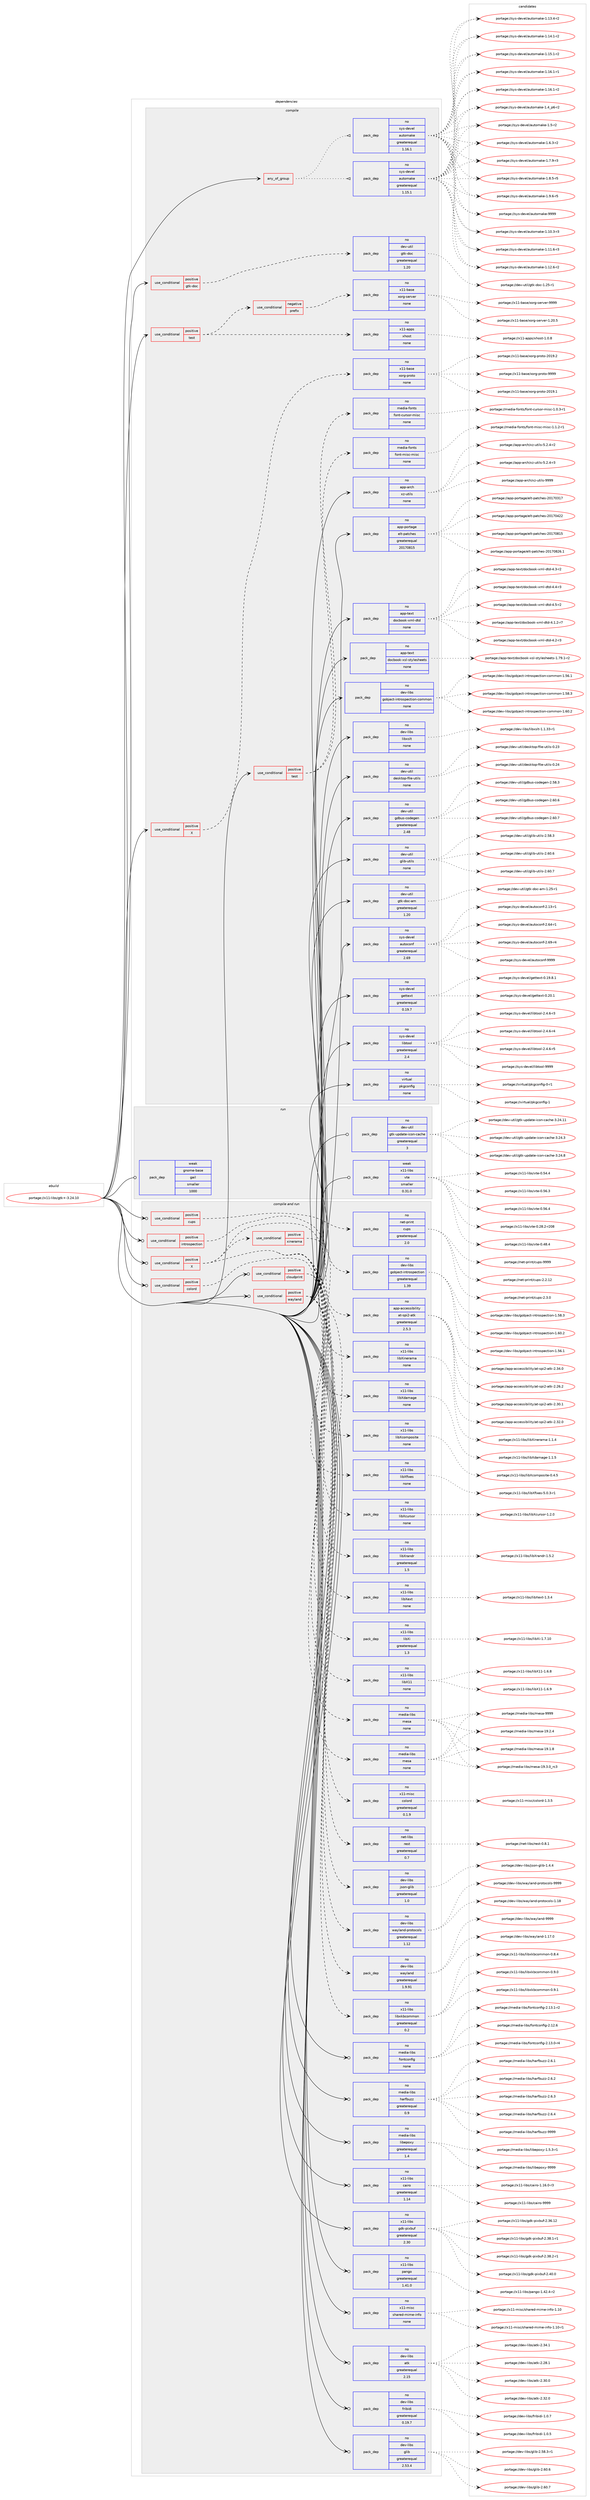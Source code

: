 digraph prolog {

# *************
# Graph options
# *************

newrank=true;
concentrate=true;
compound=true;
graph [rankdir=LR,fontname=Helvetica,fontsize=10,ranksep=1.5];#, ranksep=2.5, nodesep=0.2];
edge  [arrowhead=vee];
node  [fontname=Helvetica,fontsize=10];

# **********
# The ebuild
# **********

subgraph cluster_leftcol {
color=gray;
rank=same;
label=<<i>ebuild</i>>;
id [label="portage://x11-libs/gtk+-3.24.10", color=red, width=4, href="../x11-libs/gtk+-3.24.10.svg"];
}

# ****************
# The dependencies
# ****************

subgraph cluster_midcol {
color=gray;
label=<<i>dependencies</i>>;
subgraph cluster_compile {
fillcolor="#eeeeee";
style=filled;
label=<<i>compile</i>>;
subgraph any7750 {
dependency449501 [label=<<TABLE BORDER="0" CELLBORDER="1" CELLSPACING="0" CELLPADDING="4"><TR><TD CELLPADDING="10">any_of_group</TD></TR></TABLE>>, shape=none, color=red];subgraph pack333468 {
dependency449502 [label=<<TABLE BORDER="0" CELLBORDER="1" CELLSPACING="0" CELLPADDING="4" WIDTH="220"><TR><TD ROWSPAN="6" CELLPADDING="30">pack_dep</TD></TR><TR><TD WIDTH="110">no</TD></TR><TR><TD>sys-devel</TD></TR><TR><TD>automake</TD></TR><TR><TD>greaterequal</TD></TR><TR><TD>1.16.1</TD></TR></TABLE>>, shape=none, color=blue];
}
dependency449501:e -> dependency449502:w [weight=20,style="dotted",arrowhead="oinv"];
subgraph pack333469 {
dependency449503 [label=<<TABLE BORDER="0" CELLBORDER="1" CELLSPACING="0" CELLPADDING="4" WIDTH="220"><TR><TD ROWSPAN="6" CELLPADDING="30">pack_dep</TD></TR><TR><TD WIDTH="110">no</TD></TR><TR><TD>sys-devel</TD></TR><TR><TD>automake</TD></TR><TR><TD>greaterequal</TD></TR><TR><TD>1.15.1</TD></TR></TABLE>>, shape=none, color=blue];
}
dependency449501:e -> dependency449503:w [weight=20,style="dotted",arrowhead="oinv"];
}
id:e -> dependency449501:w [weight=20,style="solid",arrowhead="vee"];
subgraph cond107993 {
dependency449504 [label=<<TABLE BORDER="0" CELLBORDER="1" CELLSPACING="0" CELLPADDING="4"><TR><TD ROWSPAN="3" CELLPADDING="10">use_conditional</TD></TR><TR><TD>positive</TD></TR><TR><TD>X</TD></TR></TABLE>>, shape=none, color=red];
subgraph pack333470 {
dependency449505 [label=<<TABLE BORDER="0" CELLBORDER="1" CELLSPACING="0" CELLPADDING="4" WIDTH="220"><TR><TD ROWSPAN="6" CELLPADDING="30">pack_dep</TD></TR><TR><TD WIDTH="110">no</TD></TR><TR><TD>x11-base</TD></TR><TR><TD>xorg-proto</TD></TR><TR><TD>none</TD></TR><TR><TD></TD></TR></TABLE>>, shape=none, color=blue];
}
dependency449504:e -> dependency449505:w [weight=20,style="dashed",arrowhead="vee"];
}
id:e -> dependency449504:w [weight=20,style="solid",arrowhead="vee"];
subgraph cond107994 {
dependency449506 [label=<<TABLE BORDER="0" CELLBORDER="1" CELLSPACING="0" CELLPADDING="4"><TR><TD ROWSPAN="3" CELLPADDING="10">use_conditional</TD></TR><TR><TD>positive</TD></TR><TR><TD>gtk-doc</TD></TR></TABLE>>, shape=none, color=red];
subgraph pack333471 {
dependency449507 [label=<<TABLE BORDER="0" CELLBORDER="1" CELLSPACING="0" CELLPADDING="4" WIDTH="220"><TR><TD ROWSPAN="6" CELLPADDING="30">pack_dep</TD></TR><TR><TD WIDTH="110">no</TD></TR><TR><TD>dev-util</TD></TR><TR><TD>gtk-doc</TD></TR><TR><TD>greaterequal</TD></TR><TR><TD>1.20</TD></TR></TABLE>>, shape=none, color=blue];
}
dependency449506:e -> dependency449507:w [weight=20,style="dashed",arrowhead="vee"];
}
id:e -> dependency449506:w [weight=20,style="solid",arrowhead="vee"];
subgraph cond107995 {
dependency449508 [label=<<TABLE BORDER="0" CELLBORDER="1" CELLSPACING="0" CELLPADDING="4"><TR><TD ROWSPAN="3" CELLPADDING="10">use_conditional</TD></TR><TR><TD>positive</TD></TR><TR><TD>test</TD></TR></TABLE>>, shape=none, color=red];
subgraph cond107996 {
dependency449509 [label=<<TABLE BORDER="0" CELLBORDER="1" CELLSPACING="0" CELLPADDING="4"><TR><TD ROWSPAN="3" CELLPADDING="10">use_conditional</TD></TR><TR><TD>negative</TD></TR><TR><TD>prefix</TD></TR></TABLE>>, shape=none, color=red];
subgraph pack333472 {
dependency449510 [label=<<TABLE BORDER="0" CELLBORDER="1" CELLSPACING="0" CELLPADDING="4" WIDTH="220"><TR><TD ROWSPAN="6" CELLPADDING="30">pack_dep</TD></TR><TR><TD WIDTH="110">no</TD></TR><TR><TD>x11-base</TD></TR><TR><TD>xorg-server</TD></TR><TR><TD>none</TD></TR><TR><TD></TD></TR></TABLE>>, shape=none, color=blue];
}
dependency449509:e -> dependency449510:w [weight=20,style="dashed",arrowhead="vee"];
}
dependency449508:e -> dependency449509:w [weight=20,style="dashed",arrowhead="vee"];
subgraph pack333473 {
dependency449511 [label=<<TABLE BORDER="0" CELLBORDER="1" CELLSPACING="0" CELLPADDING="4" WIDTH="220"><TR><TD ROWSPAN="6" CELLPADDING="30">pack_dep</TD></TR><TR><TD WIDTH="110">no</TD></TR><TR><TD>x11-apps</TD></TR><TR><TD>xhost</TD></TR><TR><TD>none</TD></TR><TR><TD></TD></TR></TABLE>>, shape=none, color=blue];
}
dependency449508:e -> dependency449511:w [weight=20,style="dashed",arrowhead="vee"];
}
id:e -> dependency449508:w [weight=20,style="solid",arrowhead="vee"];
subgraph cond107997 {
dependency449512 [label=<<TABLE BORDER="0" CELLBORDER="1" CELLSPACING="0" CELLPADDING="4"><TR><TD ROWSPAN="3" CELLPADDING="10">use_conditional</TD></TR><TR><TD>positive</TD></TR><TR><TD>test</TD></TR></TABLE>>, shape=none, color=red];
subgraph pack333474 {
dependency449513 [label=<<TABLE BORDER="0" CELLBORDER="1" CELLSPACING="0" CELLPADDING="4" WIDTH="220"><TR><TD ROWSPAN="6" CELLPADDING="30">pack_dep</TD></TR><TR><TD WIDTH="110">no</TD></TR><TR><TD>media-fonts</TD></TR><TR><TD>font-misc-misc</TD></TR><TR><TD>none</TD></TR><TR><TD></TD></TR></TABLE>>, shape=none, color=blue];
}
dependency449512:e -> dependency449513:w [weight=20,style="dashed",arrowhead="vee"];
subgraph pack333475 {
dependency449514 [label=<<TABLE BORDER="0" CELLBORDER="1" CELLSPACING="0" CELLPADDING="4" WIDTH="220"><TR><TD ROWSPAN="6" CELLPADDING="30">pack_dep</TD></TR><TR><TD WIDTH="110">no</TD></TR><TR><TD>media-fonts</TD></TR><TR><TD>font-cursor-misc</TD></TR><TR><TD>none</TD></TR><TR><TD></TD></TR></TABLE>>, shape=none, color=blue];
}
dependency449512:e -> dependency449514:w [weight=20,style="dashed",arrowhead="vee"];
}
id:e -> dependency449512:w [weight=20,style="solid",arrowhead="vee"];
subgraph pack333476 {
dependency449515 [label=<<TABLE BORDER="0" CELLBORDER="1" CELLSPACING="0" CELLPADDING="4" WIDTH="220"><TR><TD ROWSPAN="6" CELLPADDING="30">pack_dep</TD></TR><TR><TD WIDTH="110">no</TD></TR><TR><TD>app-arch</TD></TR><TR><TD>xz-utils</TD></TR><TR><TD>none</TD></TR><TR><TD></TD></TR></TABLE>>, shape=none, color=blue];
}
id:e -> dependency449515:w [weight=20,style="solid",arrowhead="vee"];
subgraph pack333477 {
dependency449516 [label=<<TABLE BORDER="0" CELLBORDER="1" CELLSPACING="0" CELLPADDING="4" WIDTH="220"><TR><TD ROWSPAN="6" CELLPADDING="30">pack_dep</TD></TR><TR><TD WIDTH="110">no</TD></TR><TR><TD>app-portage</TD></TR><TR><TD>elt-patches</TD></TR><TR><TD>greaterequal</TD></TR><TR><TD>20170815</TD></TR></TABLE>>, shape=none, color=blue];
}
id:e -> dependency449516:w [weight=20,style="solid",arrowhead="vee"];
subgraph pack333478 {
dependency449517 [label=<<TABLE BORDER="0" CELLBORDER="1" CELLSPACING="0" CELLPADDING="4" WIDTH="220"><TR><TD ROWSPAN="6" CELLPADDING="30">pack_dep</TD></TR><TR><TD WIDTH="110">no</TD></TR><TR><TD>app-text</TD></TR><TR><TD>docbook-xml-dtd</TD></TR><TR><TD>none</TD></TR><TR><TD></TD></TR></TABLE>>, shape=none, color=blue];
}
id:e -> dependency449517:w [weight=20,style="solid",arrowhead="vee"];
subgraph pack333479 {
dependency449518 [label=<<TABLE BORDER="0" CELLBORDER="1" CELLSPACING="0" CELLPADDING="4" WIDTH="220"><TR><TD ROWSPAN="6" CELLPADDING="30">pack_dep</TD></TR><TR><TD WIDTH="110">no</TD></TR><TR><TD>app-text</TD></TR><TR><TD>docbook-xsl-stylesheets</TD></TR><TR><TD>none</TD></TR><TR><TD></TD></TR></TABLE>>, shape=none, color=blue];
}
id:e -> dependency449518:w [weight=20,style="solid",arrowhead="vee"];
subgraph pack333480 {
dependency449519 [label=<<TABLE BORDER="0" CELLBORDER="1" CELLSPACING="0" CELLPADDING="4" WIDTH="220"><TR><TD ROWSPAN="6" CELLPADDING="30">pack_dep</TD></TR><TR><TD WIDTH="110">no</TD></TR><TR><TD>dev-libs</TD></TR><TR><TD>gobject-introspection-common</TD></TR><TR><TD>none</TD></TR><TR><TD></TD></TR></TABLE>>, shape=none, color=blue];
}
id:e -> dependency449519:w [weight=20,style="solid",arrowhead="vee"];
subgraph pack333481 {
dependency449520 [label=<<TABLE BORDER="0" CELLBORDER="1" CELLSPACING="0" CELLPADDING="4" WIDTH="220"><TR><TD ROWSPAN="6" CELLPADDING="30">pack_dep</TD></TR><TR><TD WIDTH="110">no</TD></TR><TR><TD>dev-libs</TD></TR><TR><TD>libxslt</TD></TR><TR><TD>none</TD></TR><TR><TD></TD></TR></TABLE>>, shape=none, color=blue];
}
id:e -> dependency449520:w [weight=20,style="solid",arrowhead="vee"];
subgraph pack333482 {
dependency449521 [label=<<TABLE BORDER="0" CELLBORDER="1" CELLSPACING="0" CELLPADDING="4" WIDTH="220"><TR><TD ROWSPAN="6" CELLPADDING="30">pack_dep</TD></TR><TR><TD WIDTH="110">no</TD></TR><TR><TD>dev-util</TD></TR><TR><TD>desktop-file-utils</TD></TR><TR><TD>none</TD></TR><TR><TD></TD></TR></TABLE>>, shape=none, color=blue];
}
id:e -> dependency449521:w [weight=20,style="solid",arrowhead="vee"];
subgraph pack333483 {
dependency449522 [label=<<TABLE BORDER="0" CELLBORDER="1" CELLSPACING="0" CELLPADDING="4" WIDTH="220"><TR><TD ROWSPAN="6" CELLPADDING="30">pack_dep</TD></TR><TR><TD WIDTH="110">no</TD></TR><TR><TD>dev-util</TD></TR><TR><TD>gdbus-codegen</TD></TR><TR><TD>greaterequal</TD></TR><TR><TD>2.48</TD></TR></TABLE>>, shape=none, color=blue];
}
id:e -> dependency449522:w [weight=20,style="solid",arrowhead="vee"];
subgraph pack333484 {
dependency449523 [label=<<TABLE BORDER="0" CELLBORDER="1" CELLSPACING="0" CELLPADDING="4" WIDTH="220"><TR><TD ROWSPAN="6" CELLPADDING="30">pack_dep</TD></TR><TR><TD WIDTH="110">no</TD></TR><TR><TD>dev-util</TD></TR><TR><TD>glib-utils</TD></TR><TR><TD>none</TD></TR><TR><TD></TD></TR></TABLE>>, shape=none, color=blue];
}
id:e -> dependency449523:w [weight=20,style="solid",arrowhead="vee"];
subgraph pack333485 {
dependency449524 [label=<<TABLE BORDER="0" CELLBORDER="1" CELLSPACING="0" CELLPADDING="4" WIDTH="220"><TR><TD ROWSPAN="6" CELLPADDING="30">pack_dep</TD></TR><TR><TD WIDTH="110">no</TD></TR><TR><TD>dev-util</TD></TR><TR><TD>gtk-doc-am</TD></TR><TR><TD>greaterequal</TD></TR><TR><TD>1.20</TD></TR></TABLE>>, shape=none, color=blue];
}
id:e -> dependency449524:w [weight=20,style="solid",arrowhead="vee"];
subgraph pack333486 {
dependency449525 [label=<<TABLE BORDER="0" CELLBORDER="1" CELLSPACING="0" CELLPADDING="4" WIDTH="220"><TR><TD ROWSPAN="6" CELLPADDING="30">pack_dep</TD></TR><TR><TD WIDTH="110">no</TD></TR><TR><TD>sys-devel</TD></TR><TR><TD>autoconf</TD></TR><TR><TD>greaterequal</TD></TR><TR><TD>2.69</TD></TR></TABLE>>, shape=none, color=blue];
}
id:e -> dependency449525:w [weight=20,style="solid",arrowhead="vee"];
subgraph pack333487 {
dependency449526 [label=<<TABLE BORDER="0" CELLBORDER="1" CELLSPACING="0" CELLPADDING="4" WIDTH="220"><TR><TD ROWSPAN="6" CELLPADDING="30">pack_dep</TD></TR><TR><TD WIDTH="110">no</TD></TR><TR><TD>sys-devel</TD></TR><TR><TD>gettext</TD></TR><TR><TD>greaterequal</TD></TR><TR><TD>0.19.7</TD></TR></TABLE>>, shape=none, color=blue];
}
id:e -> dependency449526:w [weight=20,style="solid",arrowhead="vee"];
subgraph pack333488 {
dependency449527 [label=<<TABLE BORDER="0" CELLBORDER="1" CELLSPACING="0" CELLPADDING="4" WIDTH="220"><TR><TD ROWSPAN="6" CELLPADDING="30">pack_dep</TD></TR><TR><TD WIDTH="110">no</TD></TR><TR><TD>sys-devel</TD></TR><TR><TD>libtool</TD></TR><TR><TD>greaterequal</TD></TR><TR><TD>2.4</TD></TR></TABLE>>, shape=none, color=blue];
}
id:e -> dependency449527:w [weight=20,style="solid",arrowhead="vee"];
subgraph pack333489 {
dependency449528 [label=<<TABLE BORDER="0" CELLBORDER="1" CELLSPACING="0" CELLPADDING="4" WIDTH="220"><TR><TD ROWSPAN="6" CELLPADDING="30">pack_dep</TD></TR><TR><TD WIDTH="110">no</TD></TR><TR><TD>virtual</TD></TR><TR><TD>pkgconfig</TD></TR><TR><TD>none</TD></TR><TR><TD></TD></TR></TABLE>>, shape=none, color=blue];
}
id:e -> dependency449528:w [weight=20,style="solid",arrowhead="vee"];
}
subgraph cluster_compileandrun {
fillcolor="#eeeeee";
style=filled;
label=<<i>compile and run</i>>;
subgraph cond107998 {
dependency449529 [label=<<TABLE BORDER="0" CELLBORDER="1" CELLSPACING="0" CELLPADDING="4"><TR><TD ROWSPAN="3" CELLPADDING="10">use_conditional</TD></TR><TR><TD>positive</TD></TR><TR><TD>X</TD></TR></TABLE>>, shape=none, color=red];
subgraph pack333490 {
dependency449530 [label=<<TABLE BORDER="0" CELLBORDER="1" CELLSPACING="0" CELLPADDING="4" WIDTH="220"><TR><TD ROWSPAN="6" CELLPADDING="30">pack_dep</TD></TR><TR><TD WIDTH="110">no</TD></TR><TR><TD>app-accessibility</TD></TR><TR><TD>at-spi2-atk</TD></TR><TR><TD>greaterequal</TD></TR><TR><TD>2.5.3</TD></TR></TABLE>>, shape=none, color=blue];
}
dependency449529:e -> dependency449530:w [weight=20,style="dashed",arrowhead="vee"];
subgraph pack333491 {
dependency449531 [label=<<TABLE BORDER="0" CELLBORDER="1" CELLSPACING="0" CELLPADDING="4" WIDTH="220"><TR><TD ROWSPAN="6" CELLPADDING="30">pack_dep</TD></TR><TR><TD WIDTH="110">no</TD></TR><TR><TD>media-libs</TD></TR><TR><TD>mesa</TD></TR><TR><TD>none</TD></TR><TR><TD></TD></TR></TABLE>>, shape=none, color=blue];
}
dependency449529:e -> dependency449531:w [weight=20,style="dashed",arrowhead="vee"];
subgraph pack333492 {
dependency449532 [label=<<TABLE BORDER="0" CELLBORDER="1" CELLSPACING="0" CELLPADDING="4" WIDTH="220"><TR><TD ROWSPAN="6" CELLPADDING="30">pack_dep</TD></TR><TR><TD WIDTH="110">no</TD></TR><TR><TD>x11-libs</TD></TR><TR><TD>libX11</TD></TR><TR><TD>none</TD></TR><TR><TD></TD></TR></TABLE>>, shape=none, color=blue];
}
dependency449529:e -> dependency449532:w [weight=20,style="dashed",arrowhead="vee"];
subgraph pack333493 {
dependency449533 [label=<<TABLE BORDER="0" CELLBORDER="1" CELLSPACING="0" CELLPADDING="4" WIDTH="220"><TR><TD ROWSPAN="6" CELLPADDING="30">pack_dep</TD></TR><TR><TD WIDTH="110">no</TD></TR><TR><TD>x11-libs</TD></TR><TR><TD>libXi</TD></TR><TR><TD>greaterequal</TD></TR><TR><TD>1.3</TD></TR></TABLE>>, shape=none, color=blue];
}
dependency449529:e -> dependency449533:w [weight=20,style="dashed",arrowhead="vee"];
subgraph pack333494 {
dependency449534 [label=<<TABLE BORDER="0" CELLBORDER="1" CELLSPACING="0" CELLPADDING="4" WIDTH="220"><TR><TD ROWSPAN="6" CELLPADDING="30">pack_dep</TD></TR><TR><TD WIDTH="110">no</TD></TR><TR><TD>x11-libs</TD></TR><TR><TD>libXext</TD></TR><TR><TD>none</TD></TR><TR><TD></TD></TR></TABLE>>, shape=none, color=blue];
}
dependency449529:e -> dependency449534:w [weight=20,style="dashed",arrowhead="vee"];
subgraph pack333495 {
dependency449535 [label=<<TABLE BORDER="0" CELLBORDER="1" CELLSPACING="0" CELLPADDING="4" WIDTH="220"><TR><TD ROWSPAN="6" CELLPADDING="30">pack_dep</TD></TR><TR><TD WIDTH="110">no</TD></TR><TR><TD>x11-libs</TD></TR><TR><TD>libXrandr</TD></TR><TR><TD>greaterequal</TD></TR><TR><TD>1.5</TD></TR></TABLE>>, shape=none, color=blue];
}
dependency449529:e -> dependency449535:w [weight=20,style="dashed",arrowhead="vee"];
subgraph pack333496 {
dependency449536 [label=<<TABLE BORDER="0" CELLBORDER="1" CELLSPACING="0" CELLPADDING="4" WIDTH="220"><TR><TD ROWSPAN="6" CELLPADDING="30">pack_dep</TD></TR><TR><TD WIDTH="110">no</TD></TR><TR><TD>x11-libs</TD></TR><TR><TD>libXcursor</TD></TR><TR><TD>none</TD></TR><TR><TD></TD></TR></TABLE>>, shape=none, color=blue];
}
dependency449529:e -> dependency449536:w [weight=20,style="dashed",arrowhead="vee"];
subgraph pack333497 {
dependency449537 [label=<<TABLE BORDER="0" CELLBORDER="1" CELLSPACING="0" CELLPADDING="4" WIDTH="220"><TR><TD ROWSPAN="6" CELLPADDING="30">pack_dep</TD></TR><TR><TD WIDTH="110">no</TD></TR><TR><TD>x11-libs</TD></TR><TR><TD>libXfixes</TD></TR><TR><TD>none</TD></TR><TR><TD></TD></TR></TABLE>>, shape=none, color=blue];
}
dependency449529:e -> dependency449537:w [weight=20,style="dashed",arrowhead="vee"];
subgraph pack333498 {
dependency449538 [label=<<TABLE BORDER="0" CELLBORDER="1" CELLSPACING="0" CELLPADDING="4" WIDTH="220"><TR><TD ROWSPAN="6" CELLPADDING="30">pack_dep</TD></TR><TR><TD WIDTH="110">no</TD></TR><TR><TD>x11-libs</TD></TR><TR><TD>libXcomposite</TD></TR><TR><TD>none</TD></TR><TR><TD></TD></TR></TABLE>>, shape=none, color=blue];
}
dependency449529:e -> dependency449538:w [weight=20,style="dashed",arrowhead="vee"];
subgraph pack333499 {
dependency449539 [label=<<TABLE BORDER="0" CELLBORDER="1" CELLSPACING="0" CELLPADDING="4" WIDTH="220"><TR><TD ROWSPAN="6" CELLPADDING="30">pack_dep</TD></TR><TR><TD WIDTH="110">no</TD></TR><TR><TD>x11-libs</TD></TR><TR><TD>libXdamage</TD></TR><TR><TD>none</TD></TR><TR><TD></TD></TR></TABLE>>, shape=none, color=blue];
}
dependency449529:e -> dependency449539:w [weight=20,style="dashed",arrowhead="vee"];
subgraph cond107999 {
dependency449540 [label=<<TABLE BORDER="0" CELLBORDER="1" CELLSPACING="0" CELLPADDING="4"><TR><TD ROWSPAN="3" CELLPADDING="10">use_conditional</TD></TR><TR><TD>positive</TD></TR><TR><TD>xinerama</TD></TR></TABLE>>, shape=none, color=red];
subgraph pack333500 {
dependency449541 [label=<<TABLE BORDER="0" CELLBORDER="1" CELLSPACING="0" CELLPADDING="4" WIDTH="220"><TR><TD ROWSPAN="6" CELLPADDING="30">pack_dep</TD></TR><TR><TD WIDTH="110">no</TD></TR><TR><TD>x11-libs</TD></TR><TR><TD>libXinerama</TD></TR><TR><TD>none</TD></TR><TR><TD></TD></TR></TABLE>>, shape=none, color=blue];
}
dependency449540:e -> dependency449541:w [weight=20,style="dashed",arrowhead="vee"];
}
dependency449529:e -> dependency449540:w [weight=20,style="dashed",arrowhead="vee"];
}
id:e -> dependency449529:w [weight=20,style="solid",arrowhead="odotvee"];
subgraph cond108000 {
dependency449542 [label=<<TABLE BORDER="0" CELLBORDER="1" CELLSPACING="0" CELLPADDING="4"><TR><TD ROWSPAN="3" CELLPADDING="10">use_conditional</TD></TR><TR><TD>positive</TD></TR><TR><TD>cloudprint</TD></TR></TABLE>>, shape=none, color=red];
subgraph pack333501 {
dependency449543 [label=<<TABLE BORDER="0" CELLBORDER="1" CELLSPACING="0" CELLPADDING="4" WIDTH="220"><TR><TD ROWSPAN="6" CELLPADDING="30">pack_dep</TD></TR><TR><TD WIDTH="110">no</TD></TR><TR><TD>net-libs</TD></TR><TR><TD>rest</TD></TR><TR><TD>greaterequal</TD></TR><TR><TD>0.7</TD></TR></TABLE>>, shape=none, color=blue];
}
dependency449542:e -> dependency449543:w [weight=20,style="dashed",arrowhead="vee"];
subgraph pack333502 {
dependency449544 [label=<<TABLE BORDER="0" CELLBORDER="1" CELLSPACING="0" CELLPADDING="4" WIDTH="220"><TR><TD ROWSPAN="6" CELLPADDING="30">pack_dep</TD></TR><TR><TD WIDTH="110">no</TD></TR><TR><TD>dev-libs</TD></TR><TR><TD>json-glib</TD></TR><TR><TD>greaterequal</TD></TR><TR><TD>1.0</TD></TR></TABLE>>, shape=none, color=blue];
}
dependency449542:e -> dependency449544:w [weight=20,style="dashed",arrowhead="vee"];
}
id:e -> dependency449542:w [weight=20,style="solid",arrowhead="odotvee"];
subgraph cond108001 {
dependency449545 [label=<<TABLE BORDER="0" CELLBORDER="1" CELLSPACING="0" CELLPADDING="4"><TR><TD ROWSPAN="3" CELLPADDING="10">use_conditional</TD></TR><TR><TD>positive</TD></TR><TR><TD>colord</TD></TR></TABLE>>, shape=none, color=red];
subgraph pack333503 {
dependency449546 [label=<<TABLE BORDER="0" CELLBORDER="1" CELLSPACING="0" CELLPADDING="4" WIDTH="220"><TR><TD ROWSPAN="6" CELLPADDING="30">pack_dep</TD></TR><TR><TD WIDTH="110">no</TD></TR><TR><TD>x11-misc</TD></TR><TR><TD>colord</TD></TR><TR><TD>greaterequal</TD></TR><TR><TD>0.1.9</TD></TR></TABLE>>, shape=none, color=blue];
}
dependency449545:e -> dependency449546:w [weight=20,style="dashed",arrowhead="vee"];
}
id:e -> dependency449545:w [weight=20,style="solid",arrowhead="odotvee"];
subgraph cond108002 {
dependency449547 [label=<<TABLE BORDER="0" CELLBORDER="1" CELLSPACING="0" CELLPADDING="4"><TR><TD ROWSPAN="3" CELLPADDING="10">use_conditional</TD></TR><TR><TD>positive</TD></TR><TR><TD>cups</TD></TR></TABLE>>, shape=none, color=red];
subgraph pack333504 {
dependency449548 [label=<<TABLE BORDER="0" CELLBORDER="1" CELLSPACING="0" CELLPADDING="4" WIDTH="220"><TR><TD ROWSPAN="6" CELLPADDING="30">pack_dep</TD></TR><TR><TD WIDTH="110">no</TD></TR><TR><TD>net-print</TD></TR><TR><TD>cups</TD></TR><TR><TD>greaterequal</TD></TR><TR><TD>2.0</TD></TR></TABLE>>, shape=none, color=blue];
}
dependency449547:e -> dependency449548:w [weight=20,style="dashed",arrowhead="vee"];
}
id:e -> dependency449547:w [weight=20,style="solid",arrowhead="odotvee"];
subgraph cond108003 {
dependency449549 [label=<<TABLE BORDER="0" CELLBORDER="1" CELLSPACING="0" CELLPADDING="4"><TR><TD ROWSPAN="3" CELLPADDING="10">use_conditional</TD></TR><TR><TD>positive</TD></TR><TR><TD>introspection</TD></TR></TABLE>>, shape=none, color=red];
subgraph pack333505 {
dependency449550 [label=<<TABLE BORDER="0" CELLBORDER="1" CELLSPACING="0" CELLPADDING="4" WIDTH="220"><TR><TD ROWSPAN="6" CELLPADDING="30">pack_dep</TD></TR><TR><TD WIDTH="110">no</TD></TR><TR><TD>dev-libs</TD></TR><TR><TD>gobject-introspection</TD></TR><TR><TD>greaterequal</TD></TR><TR><TD>1.39</TD></TR></TABLE>>, shape=none, color=blue];
}
dependency449549:e -> dependency449550:w [weight=20,style="dashed",arrowhead="vee"];
}
id:e -> dependency449549:w [weight=20,style="solid",arrowhead="odotvee"];
subgraph cond108004 {
dependency449551 [label=<<TABLE BORDER="0" CELLBORDER="1" CELLSPACING="0" CELLPADDING="4"><TR><TD ROWSPAN="3" CELLPADDING="10">use_conditional</TD></TR><TR><TD>positive</TD></TR><TR><TD>wayland</TD></TR></TABLE>>, shape=none, color=red];
subgraph pack333506 {
dependency449552 [label=<<TABLE BORDER="0" CELLBORDER="1" CELLSPACING="0" CELLPADDING="4" WIDTH="220"><TR><TD ROWSPAN="6" CELLPADDING="30">pack_dep</TD></TR><TR><TD WIDTH="110">no</TD></TR><TR><TD>dev-libs</TD></TR><TR><TD>wayland</TD></TR><TR><TD>greaterequal</TD></TR><TR><TD>1.9.91</TD></TR></TABLE>>, shape=none, color=blue];
}
dependency449551:e -> dependency449552:w [weight=20,style="dashed",arrowhead="vee"];
subgraph pack333507 {
dependency449553 [label=<<TABLE BORDER="0" CELLBORDER="1" CELLSPACING="0" CELLPADDING="4" WIDTH="220"><TR><TD ROWSPAN="6" CELLPADDING="30">pack_dep</TD></TR><TR><TD WIDTH="110">no</TD></TR><TR><TD>dev-libs</TD></TR><TR><TD>wayland-protocols</TD></TR><TR><TD>greaterequal</TD></TR><TR><TD>1.12</TD></TR></TABLE>>, shape=none, color=blue];
}
dependency449551:e -> dependency449553:w [weight=20,style="dashed",arrowhead="vee"];
subgraph pack333508 {
dependency449554 [label=<<TABLE BORDER="0" CELLBORDER="1" CELLSPACING="0" CELLPADDING="4" WIDTH="220"><TR><TD ROWSPAN="6" CELLPADDING="30">pack_dep</TD></TR><TR><TD WIDTH="110">no</TD></TR><TR><TD>media-libs</TD></TR><TR><TD>mesa</TD></TR><TR><TD>none</TD></TR><TR><TD></TD></TR></TABLE>>, shape=none, color=blue];
}
dependency449551:e -> dependency449554:w [weight=20,style="dashed",arrowhead="vee"];
subgraph pack333509 {
dependency449555 [label=<<TABLE BORDER="0" CELLBORDER="1" CELLSPACING="0" CELLPADDING="4" WIDTH="220"><TR><TD ROWSPAN="6" CELLPADDING="30">pack_dep</TD></TR><TR><TD WIDTH="110">no</TD></TR><TR><TD>x11-libs</TD></TR><TR><TD>libxkbcommon</TD></TR><TR><TD>greaterequal</TD></TR><TR><TD>0.2</TD></TR></TABLE>>, shape=none, color=blue];
}
dependency449551:e -> dependency449555:w [weight=20,style="dashed",arrowhead="vee"];
}
id:e -> dependency449551:w [weight=20,style="solid",arrowhead="odotvee"];
subgraph pack333510 {
dependency449556 [label=<<TABLE BORDER="0" CELLBORDER="1" CELLSPACING="0" CELLPADDING="4" WIDTH="220"><TR><TD ROWSPAN="6" CELLPADDING="30">pack_dep</TD></TR><TR><TD WIDTH="110">no</TD></TR><TR><TD>dev-libs</TD></TR><TR><TD>atk</TD></TR><TR><TD>greaterequal</TD></TR><TR><TD>2.15</TD></TR></TABLE>>, shape=none, color=blue];
}
id:e -> dependency449556:w [weight=20,style="solid",arrowhead="odotvee"];
subgraph pack333511 {
dependency449557 [label=<<TABLE BORDER="0" CELLBORDER="1" CELLSPACING="0" CELLPADDING="4" WIDTH="220"><TR><TD ROWSPAN="6" CELLPADDING="30">pack_dep</TD></TR><TR><TD WIDTH="110">no</TD></TR><TR><TD>dev-libs</TD></TR><TR><TD>fribidi</TD></TR><TR><TD>greaterequal</TD></TR><TR><TD>0.19.7</TD></TR></TABLE>>, shape=none, color=blue];
}
id:e -> dependency449557:w [weight=20,style="solid",arrowhead="odotvee"];
subgraph pack333512 {
dependency449558 [label=<<TABLE BORDER="0" CELLBORDER="1" CELLSPACING="0" CELLPADDING="4" WIDTH="220"><TR><TD ROWSPAN="6" CELLPADDING="30">pack_dep</TD></TR><TR><TD WIDTH="110">no</TD></TR><TR><TD>dev-libs</TD></TR><TR><TD>glib</TD></TR><TR><TD>greaterequal</TD></TR><TR><TD>2.53.4</TD></TR></TABLE>>, shape=none, color=blue];
}
id:e -> dependency449558:w [weight=20,style="solid",arrowhead="odotvee"];
subgraph pack333513 {
dependency449559 [label=<<TABLE BORDER="0" CELLBORDER="1" CELLSPACING="0" CELLPADDING="4" WIDTH="220"><TR><TD ROWSPAN="6" CELLPADDING="30">pack_dep</TD></TR><TR><TD WIDTH="110">no</TD></TR><TR><TD>media-libs</TD></TR><TR><TD>fontconfig</TD></TR><TR><TD>none</TD></TR><TR><TD></TD></TR></TABLE>>, shape=none, color=blue];
}
id:e -> dependency449559:w [weight=20,style="solid",arrowhead="odotvee"];
subgraph pack333514 {
dependency449560 [label=<<TABLE BORDER="0" CELLBORDER="1" CELLSPACING="0" CELLPADDING="4" WIDTH="220"><TR><TD ROWSPAN="6" CELLPADDING="30">pack_dep</TD></TR><TR><TD WIDTH="110">no</TD></TR><TR><TD>media-libs</TD></TR><TR><TD>harfbuzz</TD></TR><TR><TD>greaterequal</TD></TR><TR><TD>0.9</TD></TR></TABLE>>, shape=none, color=blue];
}
id:e -> dependency449560:w [weight=20,style="solid",arrowhead="odotvee"];
subgraph pack333515 {
dependency449561 [label=<<TABLE BORDER="0" CELLBORDER="1" CELLSPACING="0" CELLPADDING="4" WIDTH="220"><TR><TD ROWSPAN="6" CELLPADDING="30">pack_dep</TD></TR><TR><TD WIDTH="110">no</TD></TR><TR><TD>media-libs</TD></TR><TR><TD>libepoxy</TD></TR><TR><TD>greaterequal</TD></TR><TR><TD>1.4</TD></TR></TABLE>>, shape=none, color=blue];
}
id:e -> dependency449561:w [weight=20,style="solid",arrowhead="odotvee"];
subgraph pack333516 {
dependency449562 [label=<<TABLE BORDER="0" CELLBORDER="1" CELLSPACING="0" CELLPADDING="4" WIDTH="220"><TR><TD ROWSPAN="6" CELLPADDING="30">pack_dep</TD></TR><TR><TD WIDTH="110">no</TD></TR><TR><TD>x11-libs</TD></TR><TR><TD>cairo</TD></TR><TR><TD>greaterequal</TD></TR><TR><TD>1.14</TD></TR></TABLE>>, shape=none, color=blue];
}
id:e -> dependency449562:w [weight=20,style="solid",arrowhead="odotvee"];
subgraph pack333517 {
dependency449563 [label=<<TABLE BORDER="0" CELLBORDER="1" CELLSPACING="0" CELLPADDING="4" WIDTH="220"><TR><TD ROWSPAN="6" CELLPADDING="30">pack_dep</TD></TR><TR><TD WIDTH="110">no</TD></TR><TR><TD>x11-libs</TD></TR><TR><TD>gdk-pixbuf</TD></TR><TR><TD>greaterequal</TD></TR><TR><TD>2.30</TD></TR></TABLE>>, shape=none, color=blue];
}
id:e -> dependency449563:w [weight=20,style="solid",arrowhead="odotvee"];
subgraph pack333518 {
dependency449564 [label=<<TABLE BORDER="0" CELLBORDER="1" CELLSPACING="0" CELLPADDING="4" WIDTH="220"><TR><TD ROWSPAN="6" CELLPADDING="30">pack_dep</TD></TR><TR><TD WIDTH="110">no</TD></TR><TR><TD>x11-libs</TD></TR><TR><TD>pango</TD></TR><TR><TD>greaterequal</TD></TR><TR><TD>1.41.0</TD></TR></TABLE>>, shape=none, color=blue];
}
id:e -> dependency449564:w [weight=20,style="solid",arrowhead="odotvee"];
subgraph pack333519 {
dependency449565 [label=<<TABLE BORDER="0" CELLBORDER="1" CELLSPACING="0" CELLPADDING="4" WIDTH="220"><TR><TD ROWSPAN="6" CELLPADDING="30">pack_dep</TD></TR><TR><TD WIDTH="110">no</TD></TR><TR><TD>x11-misc</TD></TR><TR><TD>shared-mime-info</TD></TR><TR><TD>none</TD></TR><TR><TD></TD></TR></TABLE>>, shape=none, color=blue];
}
id:e -> dependency449565:w [weight=20,style="solid",arrowhead="odotvee"];
}
subgraph cluster_run {
fillcolor="#eeeeee";
style=filled;
label=<<i>run</i>>;
subgraph pack333520 {
dependency449566 [label=<<TABLE BORDER="0" CELLBORDER="1" CELLSPACING="0" CELLPADDING="4" WIDTH="220"><TR><TD ROWSPAN="6" CELLPADDING="30">pack_dep</TD></TR><TR><TD WIDTH="110">no</TD></TR><TR><TD>dev-util</TD></TR><TR><TD>gtk-update-icon-cache</TD></TR><TR><TD>greaterequal</TD></TR><TR><TD>3</TD></TR></TABLE>>, shape=none, color=blue];
}
id:e -> dependency449566:w [weight=20,style="solid",arrowhead="odot"];
subgraph pack333521 {
dependency449567 [label=<<TABLE BORDER="0" CELLBORDER="1" CELLSPACING="0" CELLPADDING="4" WIDTH="220"><TR><TD ROWSPAN="6" CELLPADDING="30">pack_dep</TD></TR><TR><TD WIDTH="110">weak</TD></TR><TR><TD>gnome-base</TD></TR><TR><TD>gail</TD></TR><TR><TD>smaller</TD></TR><TR><TD>1000</TD></TR></TABLE>>, shape=none, color=blue];
}
id:e -> dependency449567:w [weight=20,style="solid",arrowhead="odot"];
subgraph pack333522 {
dependency449568 [label=<<TABLE BORDER="0" CELLBORDER="1" CELLSPACING="0" CELLPADDING="4" WIDTH="220"><TR><TD ROWSPAN="6" CELLPADDING="30">pack_dep</TD></TR><TR><TD WIDTH="110">weak</TD></TR><TR><TD>x11-libs</TD></TR><TR><TD>vte</TD></TR><TR><TD>smaller</TD></TR><TR><TD>0.31.0</TD></TR></TABLE>>, shape=none, color=blue];
}
id:e -> dependency449568:w [weight=20,style="solid",arrowhead="odot"];
}
}

# **************
# The candidates
# **************

subgraph cluster_choices {
rank=same;
color=gray;
label=<<i>candidates</i>>;

subgraph choice333468 {
color=black;
nodesep=1;
choiceportage11512111545100101118101108479711711611110997107101454946494846514511451 [label="portage://sys-devel/automake-1.10.3-r3", color=red, width=4,href="../sys-devel/automake-1.10.3-r3.svg"];
choiceportage11512111545100101118101108479711711611110997107101454946494946544511451 [label="portage://sys-devel/automake-1.11.6-r3", color=red, width=4,href="../sys-devel/automake-1.11.6-r3.svg"];
choiceportage11512111545100101118101108479711711611110997107101454946495046544511450 [label="portage://sys-devel/automake-1.12.6-r2", color=red, width=4,href="../sys-devel/automake-1.12.6-r2.svg"];
choiceportage11512111545100101118101108479711711611110997107101454946495146524511450 [label="portage://sys-devel/automake-1.13.4-r2", color=red, width=4,href="../sys-devel/automake-1.13.4-r2.svg"];
choiceportage11512111545100101118101108479711711611110997107101454946495246494511450 [label="portage://sys-devel/automake-1.14.1-r2", color=red, width=4,href="../sys-devel/automake-1.14.1-r2.svg"];
choiceportage11512111545100101118101108479711711611110997107101454946495346494511450 [label="portage://sys-devel/automake-1.15.1-r2", color=red, width=4,href="../sys-devel/automake-1.15.1-r2.svg"];
choiceportage11512111545100101118101108479711711611110997107101454946495446494511449 [label="portage://sys-devel/automake-1.16.1-r1", color=red, width=4,href="../sys-devel/automake-1.16.1-r1.svg"];
choiceportage11512111545100101118101108479711711611110997107101454946495446494511450 [label="portage://sys-devel/automake-1.16.1-r2", color=red, width=4,href="../sys-devel/automake-1.16.1-r2.svg"];
choiceportage115121115451001011181011084797117116111109971071014549465295112544511450 [label="portage://sys-devel/automake-1.4_p6-r2", color=red, width=4,href="../sys-devel/automake-1.4_p6-r2.svg"];
choiceportage11512111545100101118101108479711711611110997107101454946534511450 [label="portage://sys-devel/automake-1.5-r2", color=red, width=4,href="../sys-devel/automake-1.5-r2.svg"];
choiceportage115121115451001011181011084797117116111109971071014549465446514511450 [label="portage://sys-devel/automake-1.6.3-r2", color=red, width=4,href="../sys-devel/automake-1.6.3-r2.svg"];
choiceportage115121115451001011181011084797117116111109971071014549465546574511451 [label="portage://sys-devel/automake-1.7.9-r3", color=red, width=4,href="../sys-devel/automake-1.7.9-r3.svg"];
choiceportage115121115451001011181011084797117116111109971071014549465646534511453 [label="portage://sys-devel/automake-1.8.5-r5", color=red, width=4,href="../sys-devel/automake-1.8.5-r5.svg"];
choiceportage115121115451001011181011084797117116111109971071014549465746544511453 [label="portage://sys-devel/automake-1.9.6-r5", color=red, width=4,href="../sys-devel/automake-1.9.6-r5.svg"];
choiceportage115121115451001011181011084797117116111109971071014557575757 [label="portage://sys-devel/automake-9999", color=red, width=4,href="../sys-devel/automake-9999.svg"];
dependency449502:e -> choiceportage11512111545100101118101108479711711611110997107101454946494846514511451:w [style=dotted,weight="100"];
dependency449502:e -> choiceportage11512111545100101118101108479711711611110997107101454946494946544511451:w [style=dotted,weight="100"];
dependency449502:e -> choiceportage11512111545100101118101108479711711611110997107101454946495046544511450:w [style=dotted,weight="100"];
dependency449502:e -> choiceportage11512111545100101118101108479711711611110997107101454946495146524511450:w [style=dotted,weight="100"];
dependency449502:e -> choiceportage11512111545100101118101108479711711611110997107101454946495246494511450:w [style=dotted,weight="100"];
dependency449502:e -> choiceportage11512111545100101118101108479711711611110997107101454946495346494511450:w [style=dotted,weight="100"];
dependency449502:e -> choiceportage11512111545100101118101108479711711611110997107101454946495446494511449:w [style=dotted,weight="100"];
dependency449502:e -> choiceportage11512111545100101118101108479711711611110997107101454946495446494511450:w [style=dotted,weight="100"];
dependency449502:e -> choiceportage115121115451001011181011084797117116111109971071014549465295112544511450:w [style=dotted,weight="100"];
dependency449502:e -> choiceportage11512111545100101118101108479711711611110997107101454946534511450:w [style=dotted,weight="100"];
dependency449502:e -> choiceportage115121115451001011181011084797117116111109971071014549465446514511450:w [style=dotted,weight="100"];
dependency449502:e -> choiceportage115121115451001011181011084797117116111109971071014549465546574511451:w [style=dotted,weight="100"];
dependency449502:e -> choiceportage115121115451001011181011084797117116111109971071014549465646534511453:w [style=dotted,weight="100"];
dependency449502:e -> choiceportage115121115451001011181011084797117116111109971071014549465746544511453:w [style=dotted,weight="100"];
dependency449502:e -> choiceportage115121115451001011181011084797117116111109971071014557575757:w [style=dotted,weight="100"];
}
subgraph choice333469 {
color=black;
nodesep=1;
choiceportage11512111545100101118101108479711711611110997107101454946494846514511451 [label="portage://sys-devel/automake-1.10.3-r3", color=red, width=4,href="../sys-devel/automake-1.10.3-r3.svg"];
choiceportage11512111545100101118101108479711711611110997107101454946494946544511451 [label="portage://sys-devel/automake-1.11.6-r3", color=red, width=4,href="../sys-devel/automake-1.11.6-r3.svg"];
choiceportage11512111545100101118101108479711711611110997107101454946495046544511450 [label="portage://sys-devel/automake-1.12.6-r2", color=red, width=4,href="../sys-devel/automake-1.12.6-r2.svg"];
choiceportage11512111545100101118101108479711711611110997107101454946495146524511450 [label="portage://sys-devel/automake-1.13.4-r2", color=red, width=4,href="../sys-devel/automake-1.13.4-r2.svg"];
choiceportage11512111545100101118101108479711711611110997107101454946495246494511450 [label="portage://sys-devel/automake-1.14.1-r2", color=red, width=4,href="../sys-devel/automake-1.14.1-r2.svg"];
choiceportage11512111545100101118101108479711711611110997107101454946495346494511450 [label="portage://sys-devel/automake-1.15.1-r2", color=red, width=4,href="../sys-devel/automake-1.15.1-r2.svg"];
choiceportage11512111545100101118101108479711711611110997107101454946495446494511449 [label="portage://sys-devel/automake-1.16.1-r1", color=red, width=4,href="../sys-devel/automake-1.16.1-r1.svg"];
choiceportage11512111545100101118101108479711711611110997107101454946495446494511450 [label="portage://sys-devel/automake-1.16.1-r2", color=red, width=4,href="../sys-devel/automake-1.16.1-r2.svg"];
choiceportage115121115451001011181011084797117116111109971071014549465295112544511450 [label="portage://sys-devel/automake-1.4_p6-r2", color=red, width=4,href="../sys-devel/automake-1.4_p6-r2.svg"];
choiceportage11512111545100101118101108479711711611110997107101454946534511450 [label="portage://sys-devel/automake-1.5-r2", color=red, width=4,href="../sys-devel/automake-1.5-r2.svg"];
choiceportage115121115451001011181011084797117116111109971071014549465446514511450 [label="portage://sys-devel/automake-1.6.3-r2", color=red, width=4,href="../sys-devel/automake-1.6.3-r2.svg"];
choiceportage115121115451001011181011084797117116111109971071014549465546574511451 [label="portage://sys-devel/automake-1.7.9-r3", color=red, width=4,href="../sys-devel/automake-1.7.9-r3.svg"];
choiceportage115121115451001011181011084797117116111109971071014549465646534511453 [label="portage://sys-devel/automake-1.8.5-r5", color=red, width=4,href="../sys-devel/automake-1.8.5-r5.svg"];
choiceportage115121115451001011181011084797117116111109971071014549465746544511453 [label="portage://sys-devel/automake-1.9.6-r5", color=red, width=4,href="../sys-devel/automake-1.9.6-r5.svg"];
choiceportage115121115451001011181011084797117116111109971071014557575757 [label="portage://sys-devel/automake-9999", color=red, width=4,href="../sys-devel/automake-9999.svg"];
dependency449503:e -> choiceportage11512111545100101118101108479711711611110997107101454946494846514511451:w [style=dotted,weight="100"];
dependency449503:e -> choiceportage11512111545100101118101108479711711611110997107101454946494946544511451:w [style=dotted,weight="100"];
dependency449503:e -> choiceportage11512111545100101118101108479711711611110997107101454946495046544511450:w [style=dotted,weight="100"];
dependency449503:e -> choiceportage11512111545100101118101108479711711611110997107101454946495146524511450:w [style=dotted,weight="100"];
dependency449503:e -> choiceportage11512111545100101118101108479711711611110997107101454946495246494511450:w [style=dotted,weight="100"];
dependency449503:e -> choiceportage11512111545100101118101108479711711611110997107101454946495346494511450:w [style=dotted,weight="100"];
dependency449503:e -> choiceportage11512111545100101118101108479711711611110997107101454946495446494511449:w [style=dotted,weight="100"];
dependency449503:e -> choiceportage11512111545100101118101108479711711611110997107101454946495446494511450:w [style=dotted,weight="100"];
dependency449503:e -> choiceportage115121115451001011181011084797117116111109971071014549465295112544511450:w [style=dotted,weight="100"];
dependency449503:e -> choiceportage11512111545100101118101108479711711611110997107101454946534511450:w [style=dotted,weight="100"];
dependency449503:e -> choiceportage115121115451001011181011084797117116111109971071014549465446514511450:w [style=dotted,weight="100"];
dependency449503:e -> choiceportage115121115451001011181011084797117116111109971071014549465546574511451:w [style=dotted,weight="100"];
dependency449503:e -> choiceportage115121115451001011181011084797117116111109971071014549465646534511453:w [style=dotted,weight="100"];
dependency449503:e -> choiceportage115121115451001011181011084797117116111109971071014549465746544511453:w [style=dotted,weight="100"];
dependency449503:e -> choiceportage115121115451001011181011084797117116111109971071014557575757:w [style=dotted,weight="100"];
}
subgraph choice333470 {
color=black;
nodesep=1;
choiceportage1204949459897115101471201111141034511211411111611145504849574649 [label="portage://x11-base/xorg-proto-2019.1", color=red, width=4,href="../x11-base/xorg-proto-2019.1.svg"];
choiceportage1204949459897115101471201111141034511211411111611145504849574650 [label="portage://x11-base/xorg-proto-2019.2", color=red, width=4,href="../x11-base/xorg-proto-2019.2.svg"];
choiceportage120494945989711510147120111114103451121141111161114557575757 [label="portage://x11-base/xorg-proto-9999", color=red, width=4,href="../x11-base/xorg-proto-9999.svg"];
dependency449505:e -> choiceportage1204949459897115101471201111141034511211411111611145504849574649:w [style=dotted,weight="100"];
dependency449505:e -> choiceportage1204949459897115101471201111141034511211411111611145504849574650:w [style=dotted,weight="100"];
dependency449505:e -> choiceportage120494945989711510147120111114103451121141111161114557575757:w [style=dotted,weight="100"];
}
subgraph choice333471 {
color=black;
nodesep=1;
choiceportage1001011184511711610510847103116107451001119945494650534511449 [label="portage://dev-util/gtk-doc-1.25-r1", color=red, width=4,href="../dev-util/gtk-doc-1.25-r1.svg"];
dependency449507:e -> choiceportage1001011184511711610510847103116107451001119945494650534511449:w [style=dotted,weight="100"];
}
subgraph choice333472 {
color=black;
nodesep=1;
choiceportage1204949459897115101471201111141034511510111411810111445494650484653 [label="portage://x11-base/xorg-server-1.20.5", color=red, width=4,href="../x11-base/xorg-server-1.20.5.svg"];
choiceportage120494945989711510147120111114103451151011141181011144557575757 [label="portage://x11-base/xorg-server-9999", color=red, width=4,href="../x11-base/xorg-server-9999.svg"];
dependency449510:e -> choiceportage1204949459897115101471201111141034511510111411810111445494650484653:w [style=dotted,weight="100"];
dependency449510:e -> choiceportage120494945989711510147120111114103451151011141181011144557575757:w [style=dotted,weight="100"];
}
subgraph choice333473 {
color=black;
nodesep=1;
choiceportage1204949459711211211547120104111115116454946484656 [label="portage://x11-apps/xhost-1.0.8", color=red, width=4,href="../x11-apps/xhost-1.0.8.svg"];
dependency449511:e -> choiceportage1204949459711211211547120104111115116454946484656:w [style=dotted,weight="100"];
}
subgraph choice333474 {
color=black;
nodesep=1;
choiceportage109101100105974510211111011611547102111110116451091051159945109105115994549464946504511449 [label="portage://media-fonts/font-misc-misc-1.1.2-r1", color=red, width=4,href="../media-fonts/font-misc-misc-1.1.2-r1.svg"];
dependency449513:e -> choiceportage109101100105974510211111011611547102111110116451091051159945109105115994549464946504511449:w [style=dotted,weight="100"];
}
subgraph choice333475 {
color=black;
nodesep=1;
choiceportage109101100105974510211111011611547102111110116459911711411511111445109105115994549464846514511449 [label="portage://media-fonts/font-cursor-misc-1.0.3-r1", color=red, width=4,href="../media-fonts/font-cursor-misc-1.0.3-r1.svg"];
dependency449514:e -> choiceportage109101100105974510211111011611547102111110116459911711411511111445109105115994549464846514511449:w [style=dotted,weight="100"];
}
subgraph choice333476 {
color=black;
nodesep=1;
choiceportage9711211245971149910447120122451171161051081154553465046524511450 [label="portage://app-arch/xz-utils-5.2.4-r2", color=red, width=4,href="../app-arch/xz-utils-5.2.4-r2.svg"];
choiceportage9711211245971149910447120122451171161051081154553465046524511451 [label="portage://app-arch/xz-utils-5.2.4-r3", color=red, width=4,href="../app-arch/xz-utils-5.2.4-r3.svg"];
choiceportage9711211245971149910447120122451171161051081154557575757 [label="portage://app-arch/xz-utils-9999", color=red, width=4,href="../app-arch/xz-utils-9999.svg"];
dependency449515:e -> choiceportage9711211245971149910447120122451171161051081154553465046524511450:w [style=dotted,weight="100"];
dependency449515:e -> choiceportage9711211245971149910447120122451171161051081154553465046524511451:w [style=dotted,weight="100"];
dependency449515:e -> choiceportage9711211245971149910447120122451171161051081154557575757:w [style=dotted,weight="100"];
}
subgraph choice333477 {
color=black;
nodesep=1;
choiceportage97112112451121111141169710310147101108116451129711699104101115455048495548514955 [label="portage://app-portage/elt-patches-20170317", color=red, width=4,href="../app-portage/elt-patches-20170317.svg"];
choiceportage97112112451121111141169710310147101108116451129711699104101115455048495548525050 [label="portage://app-portage/elt-patches-20170422", color=red, width=4,href="../app-portage/elt-patches-20170422.svg"];
choiceportage97112112451121111141169710310147101108116451129711699104101115455048495548564953 [label="portage://app-portage/elt-patches-20170815", color=red, width=4,href="../app-portage/elt-patches-20170815.svg"];
choiceportage971121124511211111411697103101471011081164511297116991041011154550484955485650544649 [label="portage://app-portage/elt-patches-20170826.1", color=red, width=4,href="../app-portage/elt-patches-20170826.1.svg"];
dependency449516:e -> choiceportage97112112451121111141169710310147101108116451129711699104101115455048495548514955:w [style=dotted,weight="100"];
dependency449516:e -> choiceportage97112112451121111141169710310147101108116451129711699104101115455048495548525050:w [style=dotted,weight="100"];
dependency449516:e -> choiceportage97112112451121111141169710310147101108116451129711699104101115455048495548564953:w [style=dotted,weight="100"];
dependency449516:e -> choiceportage971121124511211111411697103101471011081164511297116991041011154550484955485650544649:w [style=dotted,weight="100"];
}
subgraph choice333478 {
color=black;
nodesep=1;
choiceportage971121124511610112011647100111999811111110745120109108451001161004552464946504511455 [label="portage://app-text/docbook-xml-dtd-4.1.2-r7", color=red, width=4,href="../app-text/docbook-xml-dtd-4.1.2-r7.svg"];
choiceportage97112112451161011201164710011199981111111074512010910845100116100455246504511451 [label="portage://app-text/docbook-xml-dtd-4.2-r3", color=red, width=4,href="../app-text/docbook-xml-dtd-4.2-r3.svg"];
choiceportage97112112451161011201164710011199981111111074512010910845100116100455246514511450 [label="portage://app-text/docbook-xml-dtd-4.3-r2", color=red, width=4,href="../app-text/docbook-xml-dtd-4.3-r2.svg"];
choiceportage97112112451161011201164710011199981111111074512010910845100116100455246524511451 [label="portage://app-text/docbook-xml-dtd-4.4-r3", color=red, width=4,href="../app-text/docbook-xml-dtd-4.4-r3.svg"];
choiceportage97112112451161011201164710011199981111111074512010910845100116100455246534511450 [label="portage://app-text/docbook-xml-dtd-4.5-r2", color=red, width=4,href="../app-text/docbook-xml-dtd-4.5-r2.svg"];
dependency449517:e -> choiceportage971121124511610112011647100111999811111110745120109108451001161004552464946504511455:w [style=dotted,weight="100"];
dependency449517:e -> choiceportage97112112451161011201164710011199981111111074512010910845100116100455246504511451:w [style=dotted,weight="100"];
dependency449517:e -> choiceportage97112112451161011201164710011199981111111074512010910845100116100455246514511450:w [style=dotted,weight="100"];
dependency449517:e -> choiceportage97112112451161011201164710011199981111111074512010910845100116100455246524511451:w [style=dotted,weight="100"];
dependency449517:e -> choiceportage97112112451161011201164710011199981111111074512010910845100116100455246534511450:w [style=dotted,weight="100"];
}
subgraph choice333479 {
color=black;
nodesep=1;
choiceportage97112112451161011201164710011199981111111074512011510845115116121108101115104101101116115454946555746494511450 [label="portage://app-text/docbook-xsl-stylesheets-1.79.1-r2", color=red, width=4,href="../app-text/docbook-xsl-stylesheets-1.79.1-r2.svg"];
dependency449518:e -> choiceportage97112112451161011201164710011199981111111074512011510845115116121108101115104101101116115454946555746494511450:w [style=dotted,weight="100"];
}
subgraph choice333480 {
color=black;
nodesep=1;
choiceportage10010111845108105981154710311198106101991164510511011611411111511210199116105111110459911110910911111045494653544649 [label="portage://dev-libs/gobject-introspection-common-1.56.1", color=red, width=4,href="../dev-libs/gobject-introspection-common-1.56.1.svg"];
choiceportage10010111845108105981154710311198106101991164510511011611411111511210199116105111110459911110910911111045494653564651 [label="portage://dev-libs/gobject-introspection-common-1.58.3", color=red, width=4,href="../dev-libs/gobject-introspection-common-1.58.3.svg"];
choiceportage10010111845108105981154710311198106101991164510511011611411111511210199116105111110459911110910911111045494654484650 [label="portage://dev-libs/gobject-introspection-common-1.60.2", color=red, width=4,href="../dev-libs/gobject-introspection-common-1.60.2.svg"];
dependency449519:e -> choiceportage10010111845108105981154710311198106101991164510511011611411111511210199116105111110459911110910911111045494653544649:w [style=dotted,weight="100"];
dependency449519:e -> choiceportage10010111845108105981154710311198106101991164510511011611411111511210199116105111110459911110910911111045494653564651:w [style=dotted,weight="100"];
dependency449519:e -> choiceportage10010111845108105981154710311198106101991164510511011611411111511210199116105111110459911110910911111045494654484650:w [style=dotted,weight="100"];
}
subgraph choice333481 {
color=black;
nodesep=1;
choiceportage10010111845108105981154710810598120115108116454946494651514511449 [label="portage://dev-libs/libxslt-1.1.33-r1", color=red, width=4,href="../dev-libs/libxslt-1.1.33-r1.svg"];
dependency449520:e -> choiceportage10010111845108105981154710810598120115108116454946494651514511449:w [style=dotted,weight="100"];
}
subgraph choice333482 {
color=black;
nodesep=1;
choiceportage100101118451171161051084710010111510711611111245102105108101451171161051081154548465051 [label="portage://dev-util/desktop-file-utils-0.23", color=red, width=4,href="../dev-util/desktop-file-utils-0.23.svg"];
choiceportage100101118451171161051084710010111510711611111245102105108101451171161051081154548465052 [label="portage://dev-util/desktop-file-utils-0.24", color=red, width=4,href="../dev-util/desktop-file-utils-0.24.svg"];
dependency449521:e -> choiceportage100101118451171161051084710010111510711611111245102105108101451171161051081154548465051:w [style=dotted,weight="100"];
dependency449521:e -> choiceportage100101118451171161051084710010111510711611111245102105108101451171161051081154548465052:w [style=dotted,weight="100"];
}
subgraph choice333483 {
color=black;
nodesep=1;
choiceportage100101118451171161051084710310098117115459911110010110310111045504653564651 [label="portage://dev-util/gdbus-codegen-2.58.3", color=red, width=4,href="../dev-util/gdbus-codegen-2.58.3.svg"];
choiceportage100101118451171161051084710310098117115459911110010110310111045504654484654 [label="portage://dev-util/gdbus-codegen-2.60.6", color=red, width=4,href="../dev-util/gdbus-codegen-2.60.6.svg"];
choiceportage100101118451171161051084710310098117115459911110010110310111045504654484655 [label="portage://dev-util/gdbus-codegen-2.60.7", color=red, width=4,href="../dev-util/gdbus-codegen-2.60.7.svg"];
dependency449522:e -> choiceportage100101118451171161051084710310098117115459911110010110310111045504653564651:w [style=dotted,weight="100"];
dependency449522:e -> choiceportage100101118451171161051084710310098117115459911110010110310111045504654484654:w [style=dotted,weight="100"];
dependency449522:e -> choiceportage100101118451171161051084710310098117115459911110010110310111045504654484655:w [style=dotted,weight="100"];
}
subgraph choice333484 {
color=black;
nodesep=1;
choiceportage1001011184511711610510847103108105984511711610510811545504653564651 [label="portage://dev-util/glib-utils-2.58.3", color=red, width=4,href="../dev-util/glib-utils-2.58.3.svg"];
choiceportage1001011184511711610510847103108105984511711610510811545504654484654 [label="portage://dev-util/glib-utils-2.60.6", color=red, width=4,href="../dev-util/glib-utils-2.60.6.svg"];
choiceportage1001011184511711610510847103108105984511711610510811545504654484655 [label="portage://dev-util/glib-utils-2.60.7", color=red, width=4,href="../dev-util/glib-utils-2.60.7.svg"];
dependency449523:e -> choiceportage1001011184511711610510847103108105984511711610510811545504653564651:w [style=dotted,weight="100"];
dependency449523:e -> choiceportage1001011184511711610510847103108105984511711610510811545504654484654:w [style=dotted,weight="100"];
dependency449523:e -> choiceportage1001011184511711610510847103108105984511711610510811545504654484655:w [style=dotted,weight="100"];
}
subgraph choice333485 {
color=black;
nodesep=1;
choiceportage10010111845117116105108471031161074510011199459710945494650534511449 [label="portage://dev-util/gtk-doc-am-1.25-r1", color=red, width=4,href="../dev-util/gtk-doc-am-1.25-r1.svg"];
dependency449524:e -> choiceportage10010111845117116105108471031161074510011199459710945494650534511449:w [style=dotted,weight="100"];
}
subgraph choice333486 {
color=black;
nodesep=1;
choiceportage1151211154510010111810110847971171161119911111010245504649514511449 [label="portage://sys-devel/autoconf-2.13-r1", color=red, width=4,href="../sys-devel/autoconf-2.13-r1.svg"];
choiceportage1151211154510010111810110847971171161119911111010245504654524511449 [label="portage://sys-devel/autoconf-2.64-r1", color=red, width=4,href="../sys-devel/autoconf-2.64-r1.svg"];
choiceportage1151211154510010111810110847971171161119911111010245504654574511452 [label="portage://sys-devel/autoconf-2.69-r4", color=red, width=4,href="../sys-devel/autoconf-2.69-r4.svg"];
choiceportage115121115451001011181011084797117116111991111101024557575757 [label="portage://sys-devel/autoconf-9999", color=red, width=4,href="../sys-devel/autoconf-9999.svg"];
dependency449525:e -> choiceportage1151211154510010111810110847971171161119911111010245504649514511449:w [style=dotted,weight="100"];
dependency449525:e -> choiceportage1151211154510010111810110847971171161119911111010245504654524511449:w [style=dotted,weight="100"];
dependency449525:e -> choiceportage1151211154510010111810110847971171161119911111010245504654574511452:w [style=dotted,weight="100"];
dependency449525:e -> choiceportage115121115451001011181011084797117116111991111101024557575757:w [style=dotted,weight="100"];
}
subgraph choice333487 {
color=black;
nodesep=1;
choiceportage1151211154510010111810110847103101116116101120116454846495746564649 [label="portage://sys-devel/gettext-0.19.8.1", color=red, width=4,href="../sys-devel/gettext-0.19.8.1.svg"];
choiceportage115121115451001011181011084710310111611610112011645484650484649 [label="portage://sys-devel/gettext-0.20.1", color=red, width=4,href="../sys-devel/gettext-0.20.1.svg"];
dependency449526:e -> choiceportage1151211154510010111810110847103101116116101120116454846495746564649:w [style=dotted,weight="100"];
dependency449526:e -> choiceportage115121115451001011181011084710310111611610112011645484650484649:w [style=dotted,weight="100"];
}
subgraph choice333488 {
color=black;
nodesep=1;
choiceportage1151211154510010111810110847108105981161111111084550465246544511451 [label="portage://sys-devel/libtool-2.4.6-r3", color=red, width=4,href="../sys-devel/libtool-2.4.6-r3.svg"];
choiceportage1151211154510010111810110847108105981161111111084550465246544511452 [label="portage://sys-devel/libtool-2.4.6-r4", color=red, width=4,href="../sys-devel/libtool-2.4.6-r4.svg"];
choiceportage1151211154510010111810110847108105981161111111084550465246544511453 [label="portage://sys-devel/libtool-2.4.6-r5", color=red, width=4,href="../sys-devel/libtool-2.4.6-r5.svg"];
choiceportage1151211154510010111810110847108105981161111111084557575757 [label="portage://sys-devel/libtool-9999", color=red, width=4,href="../sys-devel/libtool-9999.svg"];
dependency449527:e -> choiceportage1151211154510010111810110847108105981161111111084550465246544511451:w [style=dotted,weight="100"];
dependency449527:e -> choiceportage1151211154510010111810110847108105981161111111084550465246544511452:w [style=dotted,weight="100"];
dependency449527:e -> choiceportage1151211154510010111810110847108105981161111111084550465246544511453:w [style=dotted,weight="100"];
dependency449527:e -> choiceportage1151211154510010111810110847108105981161111111084557575757:w [style=dotted,weight="100"];
}
subgraph choice333489 {
color=black;
nodesep=1;
choiceportage11810511411611797108471121071039911111010210510345484511449 [label="portage://virtual/pkgconfig-0-r1", color=red, width=4,href="../virtual/pkgconfig-0-r1.svg"];
choiceportage1181051141161179710847112107103991111101021051034549 [label="portage://virtual/pkgconfig-1", color=red, width=4,href="../virtual/pkgconfig-1.svg"];
dependency449528:e -> choiceportage11810511411611797108471121071039911111010210510345484511449:w [style=dotted,weight="100"];
dependency449528:e -> choiceportage1181051141161179710847112107103991111101021051034549:w [style=dotted,weight="100"];
}
subgraph choice333490 {
color=black;
nodesep=1;
choiceportage97112112459799991011151151059810510810511612147971164511511210550459711610745504650544650 [label="portage://app-accessibility/at-spi2-atk-2.26.2", color=red, width=4,href="../app-accessibility/at-spi2-atk-2.26.2.svg"];
choiceportage97112112459799991011151151059810510810511612147971164511511210550459711610745504651484649 [label="portage://app-accessibility/at-spi2-atk-2.30.1", color=red, width=4,href="../app-accessibility/at-spi2-atk-2.30.1.svg"];
choiceportage97112112459799991011151151059810510810511612147971164511511210550459711610745504651504648 [label="portage://app-accessibility/at-spi2-atk-2.32.0", color=red, width=4,href="../app-accessibility/at-spi2-atk-2.32.0.svg"];
choiceportage97112112459799991011151151059810510810511612147971164511511210550459711610745504651524648 [label="portage://app-accessibility/at-spi2-atk-2.34.0", color=red, width=4,href="../app-accessibility/at-spi2-atk-2.34.0.svg"];
dependency449530:e -> choiceportage97112112459799991011151151059810510810511612147971164511511210550459711610745504650544650:w [style=dotted,weight="100"];
dependency449530:e -> choiceportage97112112459799991011151151059810510810511612147971164511511210550459711610745504651484649:w [style=dotted,weight="100"];
dependency449530:e -> choiceportage97112112459799991011151151059810510810511612147971164511511210550459711610745504651504648:w [style=dotted,weight="100"];
dependency449530:e -> choiceportage97112112459799991011151151059810510810511612147971164511511210550459711610745504651524648:w [style=dotted,weight="100"];
}
subgraph choice333491 {
color=black;
nodesep=1;
choiceportage109101100105974510810598115471091011159745495746494656 [label="portage://media-libs/mesa-19.1.8", color=red, width=4,href="../media-libs/mesa-19.1.8.svg"];
choiceportage109101100105974510810598115471091011159745495746504652 [label="portage://media-libs/mesa-19.2.4", color=red, width=4,href="../media-libs/mesa-19.2.4.svg"];
choiceportage109101100105974510810598115471091011159745495746514648951149951 [label="portage://media-libs/mesa-19.3.0_rc3", color=red, width=4,href="../media-libs/mesa-19.3.0_rc3.svg"];
choiceportage10910110010597451081059811547109101115974557575757 [label="portage://media-libs/mesa-9999", color=red, width=4,href="../media-libs/mesa-9999.svg"];
dependency449531:e -> choiceportage109101100105974510810598115471091011159745495746494656:w [style=dotted,weight="100"];
dependency449531:e -> choiceportage109101100105974510810598115471091011159745495746504652:w [style=dotted,weight="100"];
dependency449531:e -> choiceportage109101100105974510810598115471091011159745495746514648951149951:w [style=dotted,weight="100"];
dependency449531:e -> choiceportage10910110010597451081059811547109101115974557575757:w [style=dotted,weight="100"];
}
subgraph choice333492 {
color=black;
nodesep=1;
choiceportage120494945108105981154710810598884949454946544656 [label="portage://x11-libs/libX11-1.6.8", color=red, width=4,href="../x11-libs/libX11-1.6.8.svg"];
choiceportage120494945108105981154710810598884949454946544657 [label="portage://x11-libs/libX11-1.6.9", color=red, width=4,href="../x11-libs/libX11-1.6.9.svg"];
dependency449532:e -> choiceportage120494945108105981154710810598884949454946544656:w [style=dotted,weight="100"];
dependency449532:e -> choiceportage120494945108105981154710810598884949454946544657:w [style=dotted,weight="100"];
}
subgraph choice333493 {
color=black;
nodesep=1;
choiceportage1204949451081059811547108105988810545494655464948 [label="portage://x11-libs/libXi-1.7.10", color=red, width=4,href="../x11-libs/libXi-1.7.10.svg"];
dependency449533:e -> choiceportage1204949451081059811547108105988810545494655464948:w [style=dotted,weight="100"];
}
subgraph choice333494 {
color=black;
nodesep=1;
choiceportage12049494510810598115471081059888101120116454946514652 [label="portage://x11-libs/libXext-1.3.4", color=red, width=4,href="../x11-libs/libXext-1.3.4.svg"];
dependency449534:e -> choiceportage12049494510810598115471081059888101120116454946514652:w [style=dotted,weight="100"];
}
subgraph choice333495 {
color=black;
nodesep=1;
choiceportage1204949451081059811547108105988811497110100114454946534650 [label="portage://x11-libs/libXrandr-1.5.2", color=red, width=4,href="../x11-libs/libXrandr-1.5.2.svg"];
dependency449535:e -> choiceportage1204949451081059811547108105988811497110100114454946534650:w [style=dotted,weight="100"];
}
subgraph choice333496 {
color=black;
nodesep=1;
choiceportage1204949451081059811547108105988899117114115111114454946504648 [label="portage://x11-libs/libXcursor-1.2.0", color=red, width=4,href="../x11-libs/libXcursor-1.2.0.svg"];
dependency449536:e -> choiceportage1204949451081059811547108105988899117114115111114454946504648:w [style=dotted,weight="100"];
}
subgraph choice333497 {
color=black;
nodesep=1;
choiceportage120494945108105981154710810598881021051201011154553464846514511449 [label="portage://x11-libs/libXfixes-5.0.3-r1", color=red, width=4,href="../x11-libs/libXfixes-5.0.3-r1.svg"];
dependency449537:e -> choiceportage120494945108105981154710810598881021051201011154553464846514511449:w [style=dotted,weight="100"];
}
subgraph choice333498 {
color=black;
nodesep=1;
choiceportage1204949451081059811547108105988899111109112111115105116101454846524653 [label="portage://x11-libs/libXcomposite-0.4.5", color=red, width=4,href="../x11-libs/libXcomposite-0.4.5.svg"];
dependency449538:e -> choiceportage1204949451081059811547108105988899111109112111115105116101454846524653:w [style=dotted,weight="100"];
}
subgraph choice333499 {
color=black;
nodesep=1;
choiceportage120494945108105981154710810598881009710997103101454946494653 [label="portage://x11-libs/libXdamage-1.1.5", color=red, width=4,href="../x11-libs/libXdamage-1.1.5.svg"];
dependency449539:e -> choiceportage120494945108105981154710810598881009710997103101454946494653:w [style=dotted,weight="100"];
}
subgraph choice333500 {
color=black;
nodesep=1;
choiceportage120494945108105981154710810598881051101011149710997454946494652 [label="portage://x11-libs/libXinerama-1.1.4", color=red, width=4,href="../x11-libs/libXinerama-1.1.4.svg"];
dependency449541:e -> choiceportage120494945108105981154710810598881051101011149710997454946494652:w [style=dotted,weight="100"];
}
subgraph choice333501 {
color=black;
nodesep=1;
choiceportage110101116451081059811547114101115116454846564649 [label="portage://net-libs/rest-0.8.1", color=red, width=4,href="../net-libs/rest-0.8.1.svg"];
dependency449543:e -> choiceportage110101116451081059811547114101115116454846564649:w [style=dotted,weight="100"];
}
subgraph choice333502 {
color=black;
nodesep=1;
choiceportage1001011184510810598115471061151111104510310810598454946524652 [label="portage://dev-libs/json-glib-1.4.4", color=red, width=4,href="../dev-libs/json-glib-1.4.4.svg"];
dependency449544:e -> choiceportage1001011184510810598115471061151111104510310810598454946524652:w [style=dotted,weight="100"];
}
subgraph choice333503 {
color=black;
nodesep=1;
choiceportage120494945109105115994799111108111114100454946514653 [label="portage://x11-misc/colord-1.3.5", color=red, width=4,href="../x11-misc/colord-1.3.5.svg"];
dependency449546:e -> choiceportage120494945109105115994799111108111114100454946514653:w [style=dotted,weight="100"];
}
subgraph choice333504 {
color=black;
nodesep=1;
choiceportage11010111645112114105110116479911711211545504650464950 [label="portage://net-print/cups-2.2.12", color=red, width=4,href="../net-print/cups-2.2.12.svg"];
choiceportage110101116451121141051101164799117112115455046514648 [label="portage://net-print/cups-2.3.0", color=red, width=4,href="../net-print/cups-2.3.0.svg"];
choiceportage1101011164511211410511011647991171121154557575757 [label="portage://net-print/cups-9999", color=red, width=4,href="../net-print/cups-9999.svg"];
dependency449548:e -> choiceportage11010111645112114105110116479911711211545504650464950:w [style=dotted,weight="100"];
dependency449548:e -> choiceportage110101116451121141051101164799117112115455046514648:w [style=dotted,weight="100"];
dependency449548:e -> choiceportage1101011164511211410511011647991171121154557575757:w [style=dotted,weight="100"];
}
subgraph choice333505 {
color=black;
nodesep=1;
choiceportage1001011184510810598115471031119810610199116451051101161141111151121019911610511111045494653544649 [label="portage://dev-libs/gobject-introspection-1.56.1", color=red, width=4,href="../dev-libs/gobject-introspection-1.56.1.svg"];
choiceportage1001011184510810598115471031119810610199116451051101161141111151121019911610511111045494653564651 [label="portage://dev-libs/gobject-introspection-1.58.3", color=red, width=4,href="../dev-libs/gobject-introspection-1.58.3.svg"];
choiceportage1001011184510810598115471031119810610199116451051101161141111151121019911610511111045494654484650 [label="portage://dev-libs/gobject-introspection-1.60.2", color=red, width=4,href="../dev-libs/gobject-introspection-1.60.2.svg"];
dependency449550:e -> choiceportage1001011184510810598115471031119810610199116451051101161141111151121019911610511111045494653544649:w [style=dotted,weight="100"];
dependency449550:e -> choiceportage1001011184510810598115471031119810610199116451051101161141111151121019911610511111045494653564651:w [style=dotted,weight="100"];
dependency449550:e -> choiceportage1001011184510810598115471031119810610199116451051101161141111151121019911610511111045494654484650:w [style=dotted,weight="100"];
}
subgraph choice333506 {
color=black;
nodesep=1;
choiceportage100101118451081059811547119971211089711010045494649554648 [label="portage://dev-libs/wayland-1.17.0", color=red, width=4,href="../dev-libs/wayland-1.17.0.svg"];
choiceportage10010111845108105981154711997121108971101004557575757 [label="portage://dev-libs/wayland-9999", color=red, width=4,href="../dev-libs/wayland-9999.svg"];
dependency449552:e -> choiceportage100101118451081059811547119971211089711010045494649554648:w [style=dotted,weight="100"];
dependency449552:e -> choiceportage10010111845108105981154711997121108971101004557575757:w [style=dotted,weight="100"];
}
subgraph choice333507 {
color=black;
nodesep=1;
choiceportage100101118451081059811547119971211089711010045112114111116111991111081154549464956 [label="portage://dev-libs/wayland-protocols-1.18", color=red, width=4,href="../dev-libs/wayland-protocols-1.18.svg"];
choiceportage100101118451081059811547119971211089711010045112114111116111991111081154557575757 [label="portage://dev-libs/wayland-protocols-9999", color=red, width=4,href="../dev-libs/wayland-protocols-9999.svg"];
dependency449553:e -> choiceportage100101118451081059811547119971211089711010045112114111116111991111081154549464956:w [style=dotted,weight="100"];
dependency449553:e -> choiceportage100101118451081059811547119971211089711010045112114111116111991111081154557575757:w [style=dotted,weight="100"];
}
subgraph choice333508 {
color=black;
nodesep=1;
choiceportage109101100105974510810598115471091011159745495746494656 [label="portage://media-libs/mesa-19.1.8", color=red, width=4,href="../media-libs/mesa-19.1.8.svg"];
choiceportage109101100105974510810598115471091011159745495746504652 [label="portage://media-libs/mesa-19.2.4", color=red, width=4,href="../media-libs/mesa-19.2.4.svg"];
choiceportage109101100105974510810598115471091011159745495746514648951149951 [label="portage://media-libs/mesa-19.3.0_rc3", color=red, width=4,href="../media-libs/mesa-19.3.0_rc3.svg"];
choiceportage10910110010597451081059811547109101115974557575757 [label="portage://media-libs/mesa-9999", color=red, width=4,href="../media-libs/mesa-9999.svg"];
dependency449554:e -> choiceportage109101100105974510810598115471091011159745495746494656:w [style=dotted,weight="100"];
dependency449554:e -> choiceportage109101100105974510810598115471091011159745495746504652:w [style=dotted,weight="100"];
dependency449554:e -> choiceportage109101100105974510810598115471091011159745495746514648951149951:w [style=dotted,weight="100"];
dependency449554:e -> choiceportage10910110010597451081059811547109101115974557575757:w [style=dotted,weight="100"];
}
subgraph choice333509 {
color=black;
nodesep=1;
choiceportage1204949451081059811547108105981201079899111109109111110454846564652 [label="portage://x11-libs/libxkbcommon-0.8.4", color=red, width=4,href="../x11-libs/libxkbcommon-0.8.4.svg"];
choiceportage1204949451081059811547108105981201079899111109109111110454846574648 [label="portage://x11-libs/libxkbcommon-0.9.0", color=red, width=4,href="../x11-libs/libxkbcommon-0.9.0.svg"];
choiceportage1204949451081059811547108105981201079899111109109111110454846574649 [label="portage://x11-libs/libxkbcommon-0.9.1", color=red, width=4,href="../x11-libs/libxkbcommon-0.9.1.svg"];
dependency449555:e -> choiceportage1204949451081059811547108105981201079899111109109111110454846564652:w [style=dotted,weight="100"];
dependency449555:e -> choiceportage1204949451081059811547108105981201079899111109109111110454846574648:w [style=dotted,weight="100"];
dependency449555:e -> choiceportage1204949451081059811547108105981201079899111109109111110454846574649:w [style=dotted,weight="100"];
}
subgraph choice333510 {
color=black;
nodesep=1;
choiceportage1001011184510810598115479711610745504650564649 [label="portage://dev-libs/atk-2.28.1", color=red, width=4,href="../dev-libs/atk-2.28.1.svg"];
choiceportage1001011184510810598115479711610745504651484648 [label="portage://dev-libs/atk-2.30.0", color=red, width=4,href="../dev-libs/atk-2.30.0.svg"];
choiceportage1001011184510810598115479711610745504651504648 [label="portage://dev-libs/atk-2.32.0", color=red, width=4,href="../dev-libs/atk-2.32.0.svg"];
choiceportage1001011184510810598115479711610745504651524649 [label="portage://dev-libs/atk-2.34.1", color=red, width=4,href="../dev-libs/atk-2.34.1.svg"];
dependency449556:e -> choiceportage1001011184510810598115479711610745504650564649:w [style=dotted,weight="100"];
dependency449556:e -> choiceportage1001011184510810598115479711610745504651484648:w [style=dotted,weight="100"];
dependency449556:e -> choiceportage1001011184510810598115479711610745504651504648:w [style=dotted,weight="100"];
dependency449556:e -> choiceportage1001011184510810598115479711610745504651524649:w [style=dotted,weight="100"];
}
subgraph choice333511 {
color=black;
nodesep=1;
choiceportage10010111845108105981154710211410598105100105454946484653 [label="portage://dev-libs/fribidi-1.0.5", color=red, width=4,href="../dev-libs/fribidi-1.0.5.svg"];
choiceportage10010111845108105981154710211410598105100105454946484655 [label="portage://dev-libs/fribidi-1.0.7", color=red, width=4,href="../dev-libs/fribidi-1.0.7.svg"];
dependency449557:e -> choiceportage10010111845108105981154710211410598105100105454946484653:w [style=dotted,weight="100"];
dependency449557:e -> choiceportage10010111845108105981154710211410598105100105454946484655:w [style=dotted,weight="100"];
}
subgraph choice333512 {
color=black;
nodesep=1;
choiceportage10010111845108105981154710310810598455046535646514511449 [label="portage://dev-libs/glib-2.58.3-r1", color=red, width=4,href="../dev-libs/glib-2.58.3-r1.svg"];
choiceportage1001011184510810598115471031081059845504654484654 [label="portage://dev-libs/glib-2.60.6", color=red, width=4,href="../dev-libs/glib-2.60.6.svg"];
choiceportage1001011184510810598115471031081059845504654484655 [label="portage://dev-libs/glib-2.60.7", color=red, width=4,href="../dev-libs/glib-2.60.7.svg"];
dependency449558:e -> choiceportage10010111845108105981154710310810598455046535646514511449:w [style=dotted,weight="100"];
dependency449558:e -> choiceportage1001011184510810598115471031081059845504654484654:w [style=dotted,weight="100"];
dependency449558:e -> choiceportage1001011184510810598115471031081059845504654484655:w [style=dotted,weight="100"];
}
subgraph choice333513 {
color=black;
nodesep=1;
choiceportage109101100105974510810598115471021111101169911111010210510345504649504654 [label="portage://media-libs/fontconfig-2.12.6", color=red, width=4,href="../media-libs/fontconfig-2.12.6.svg"];
choiceportage1091011001059745108105981154710211111011699111110102105103455046495146484511452 [label="portage://media-libs/fontconfig-2.13.0-r4", color=red, width=4,href="../media-libs/fontconfig-2.13.0-r4.svg"];
choiceportage1091011001059745108105981154710211111011699111110102105103455046495146494511450 [label="portage://media-libs/fontconfig-2.13.1-r2", color=red, width=4,href="../media-libs/fontconfig-2.13.1-r2.svg"];
dependency449559:e -> choiceportage109101100105974510810598115471021111101169911111010210510345504649504654:w [style=dotted,weight="100"];
dependency449559:e -> choiceportage1091011001059745108105981154710211111011699111110102105103455046495146484511452:w [style=dotted,weight="100"];
dependency449559:e -> choiceportage1091011001059745108105981154710211111011699111110102105103455046495146494511450:w [style=dotted,weight="100"];
}
subgraph choice333514 {
color=black;
nodesep=1;
choiceportage109101100105974510810598115471049711410298117122122455046544649 [label="portage://media-libs/harfbuzz-2.6.1", color=red, width=4,href="../media-libs/harfbuzz-2.6.1.svg"];
choiceportage109101100105974510810598115471049711410298117122122455046544650 [label="portage://media-libs/harfbuzz-2.6.2", color=red, width=4,href="../media-libs/harfbuzz-2.6.2.svg"];
choiceportage109101100105974510810598115471049711410298117122122455046544651 [label="portage://media-libs/harfbuzz-2.6.3", color=red, width=4,href="../media-libs/harfbuzz-2.6.3.svg"];
choiceportage109101100105974510810598115471049711410298117122122455046544652 [label="portage://media-libs/harfbuzz-2.6.4", color=red, width=4,href="../media-libs/harfbuzz-2.6.4.svg"];
choiceportage1091011001059745108105981154710497114102981171221224557575757 [label="portage://media-libs/harfbuzz-9999", color=red, width=4,href="../media-libs/harfbuzz-9999.svg"];
dependency449560:e -> choiceportage109101100105974510810598115471049711410298117122122455046544649:w [style=dotted,weight="100"];
dependency449560:e -> choiceportage109101100105974510810598115471049711410298117122122455046544650:w [style=dotted,weight="100"];
dependency449560:e -> choiceportage109101100105974510810598115471049711410298117122122455046544651:w [style=dotted,weight="100"];
dependency449560:e -> choiceportage109101100105974510810598115471049711410298117122122455046544652:w [style=dotted,weight="100"];
dependency449560:e -> choiceportage1091011001059745108105981154710497114102981171221224557575757:w [style=dotted,weight="100"];
}
subgraph choice333515 {
color=black;
nodesep=1;
choiceportage10910110010597451081059811547108105981011121111201214549465346514511449 [label="portage://media-libs/libepoxy-1.5.3-r1", color=red, width=4,href="../media-libs/libepoxy-1.5.3-r1.svg"];
choiceportage10910110010597451081059811547108105981011121111201214557575757 [label="portage://media-libs/libepoxy-9999", color=red, width=4,href="../media-libs/libepoxy-9999.svg"];
dependency449561:e -> choiceportage10910110010597451081059811547108105981011121111201214549465346514511449:w [style=dotted,weight="100"];
dependency449561:e -> choiceportage10910110010597451081059811547108105981011121111201214557575757:w [style=dotted,weight="100"];
}
subgraph choice333516 {
color=black;
nodesep=1;
choiceportage12049494510810598115479997105114111454946495446484511451 [label="portage://x11-libs/cairo-1.16.0-r3", color=red, width=4,href="../x11-libs/cairo-1.16.0-r3.svg"];
choiceportage120494945108105981154799971051141114557575757 [label="portage://x11-libs/cairo-9999", color=red, width=4,href="../x11-libs/cairo-9999.svg"];
dependency449562:e -> choiceportage12049494510810598115479997105114111454946495446484511451:w [style=dotted,weight="100"];
dependency449562:e -> choiceportage120494945108105981154799971051141114557575757:w [style=dotted,weight="100"];
}
subgraph choice333517 {
color=black;
nodesep=1;
choiceportage120494945108105981154710310010745112105120981171024550465154464950 [label="portage://x11-libs/gdk-pixbuf-2.36.12", color=red, width=4,href="../x11-libs/gdk-pixbuf-2.36.12.svg"];
choiceportage12049494510810598115471031001074511210512098117102455046515646494511449 [label="portage://x11-libs/gdk-pixbuf-2.38.1-r1", color=red, width=4,href="../x11-libs/gdk-pixbuf-2.38.1-r1.svg"];
choiceportage12049494510810598115471031001074511210512098117102455046515646504511449 [label="portage://x11-libs/gdk-pixbuf-2.38.2-r1", color=red, width=4,href="../x11-libs/gdk-pixbuf-2.38.2-r1.svg"];
choiceportage1204949451081059811547103100107451121051209811710245504652484648 [label="portage://x11-libs/gdk-pixbuf-2.40.0", color=red, width=4,href="../x11-libs/gdk-pixbuf-2.40.0.svg"];
dependency449563:e -> choiceportage120494945108105981154710310010745112105120981171024550465154464950:w [style=dotted,weight="100"];
dependency449563:e -> choiceportage12049494510810598115471031001074511210512098117102455046515646494511449:w [style=dotted,weight="100"];
dependency449563:e -> choiceportage12049494510810598115471031001074511210512098117102455046515646504511449:w [style=dotted,weight="100"];
dependency449563:e -> choiceportage1204949451081059811547103100107451121051209811710245504652484648:w [style=dotted,weight="100"];
}
subgraph choice333518 {
color=black;
nodesep=1;
choiceportage120494945108105981154711297110103111454946525046524511450 [label="portage://x11-libs/pango-1.42.4-r2", color=red, width=4,href="../x11-libs/pango-1.42.4-r2.svg"];
dependency449564:e -> choiceportage120494945108105981154711297110103111454946525046524511450:w [style=dotted,weight="100"];
}
subgraph choice333519 {
color=black;
nodesep=1;
choiceportage12049494510910511599471151049711410110045109105109101451051101021114549464948 [label="portage://x11-misc/shared-mime-info-1.10", color=red, width=4,href="../x11-misc/shared-mime-info-1.10.svg"];
choiceportage120494945109105115994711510497114101100451091051091014510511010211145494649484511449 [label="portage://x11-misc/shared-mime-info-1.10-r1", color=red, width=4,href="../x11-misc/shared-mime-info-1.10-r1.svg"];
dependency449565:e -> choiceportage12049494510910511599471151049711410110045109105109101451051101021114549464948:w [style=dotted,weight="100"];
dependency449565:e -> choiceportage120494945109105115994711510497114101100451091051091014510511010211145494649484511449:w [style=dotted,weight="100"];
}
subgraph choice333520 {
color=black;
nodesep=1;
choiceportage100101118451171161051084710311610745117112100971161014510599111110459997991041014551465052464949 [label="portage://dev-util/gtk-update-icon-cache-3.24.11", color=red, width=4,href="../dev-util/gtk-update-icon-cache-3.24.11.svg"];
choiceportage1001011184511711610510847103116107451171121009711610145105991111104599979910410145514650524651 [label="portage://dev-util/gtk-update-icon-cache-3.24.3", color=red, width=4,href="../dev-util/gtk-update-icon-cache-3.24.3.svg"];
choiceportage1001011184511711610510847103116107451171121009711610145105991111104599979910410145514650524656 [label="portage://dev-util/gtk-update-icon-cache-3.24.8", color=red, width=4,href="../dev-util/gtk-update-icon-cache-3.24.8.svg"];
dependency449566:e -> choiceportage100101118451171161051084710311610745117112100971161014510599111110459997991041014551465052464949:w [style=dotted,weight="100"];
dependency449566:e -> choiceportage1001011184511711610510847103116107451171121009711610145105991111104599979910410145514650524651:w [style=dotted,weight="100"];
dependency449566:e -> choiceportage1001011184511711610510847103116107451171121009711610145105991111104599979910410145514650524656:w [style=dotted,weight="100"];
}
subgraph choice333521 {
color=black;
nodesep=1;
}
subgraph choice333522 {
color=black;
nodesep=1;
choiceportage12049494510810598115471181161014548465056465045114504856 [label="portage://x11-libs/vte-0.28.2-r208", color=red, width=4,href="../x11-libs/vte-0.28.2-r208.svg"];
choiceportage120494945108105981154711811610145484652564652 [label="portage://x11-libs/vte-0.48.4", color=red, width=4,href="../x11-libs/vte-0.48.4.svg"];
choiceportage120494945108105981154711811610145484653524652 [label="portage://x11-libs/vte-0.54.4", color=red, width=4,href="../x11-libs/vte-0.54.4.svg"];
choiceportage120494945108105981154711811610145484653544651 [label="portage://x11-libs/vte-0.56.3", color=red, width=4,href="../x11-libs/vte-0.56.3.svg"];
choiceportage120494945108105981154711811610145484653544652 [label="portage://x11-libs/vte-0.56.4", color=red, width=4,href="../x11-libs/vte-0.56.4.svg"];
dependency449568:e -> choiceportage12049494510810598115471181161014548465056465045114504856:w [style=dotted,weight="100"];
dependency449568:e -> choiceportage120494945108105981154711811610145484652564652:w [style=dotted,weight="100"];
dependency449568:e -> choiceportage120494945108105981154711811610145484653524652:w [style=dotted,weight="100"];
dependency449568:e -> choiceportage120494945108105981154711811610145484653544651:w [style=dotted,weight="100"];
dependency449568:e -> choiceportage120494945108105981154711811610145484653544652:w [style=dotted,weight="100"];
}
}

}
